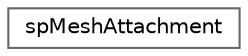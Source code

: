 digraph "类继承关系图"
{
 // LATEX_PDF_SIZE
  bgcolor="transparent";
  edge [fontname=Helvetica,fontsize=10,labelfontname=Helvetica,labelfontsize=10];
  node [fontname=Helvetica,fontsize=10,shape=box,height=0.2,width=0.4];
  rankdir="LR";
  Node0 [id="Node000000",label="spMeshAttachment",height=0.2,width=0.4,color="grey40", fillcolor="white", style="filled",URL="$structsp_mesh_attachment.html",tooltip=" "];
}
